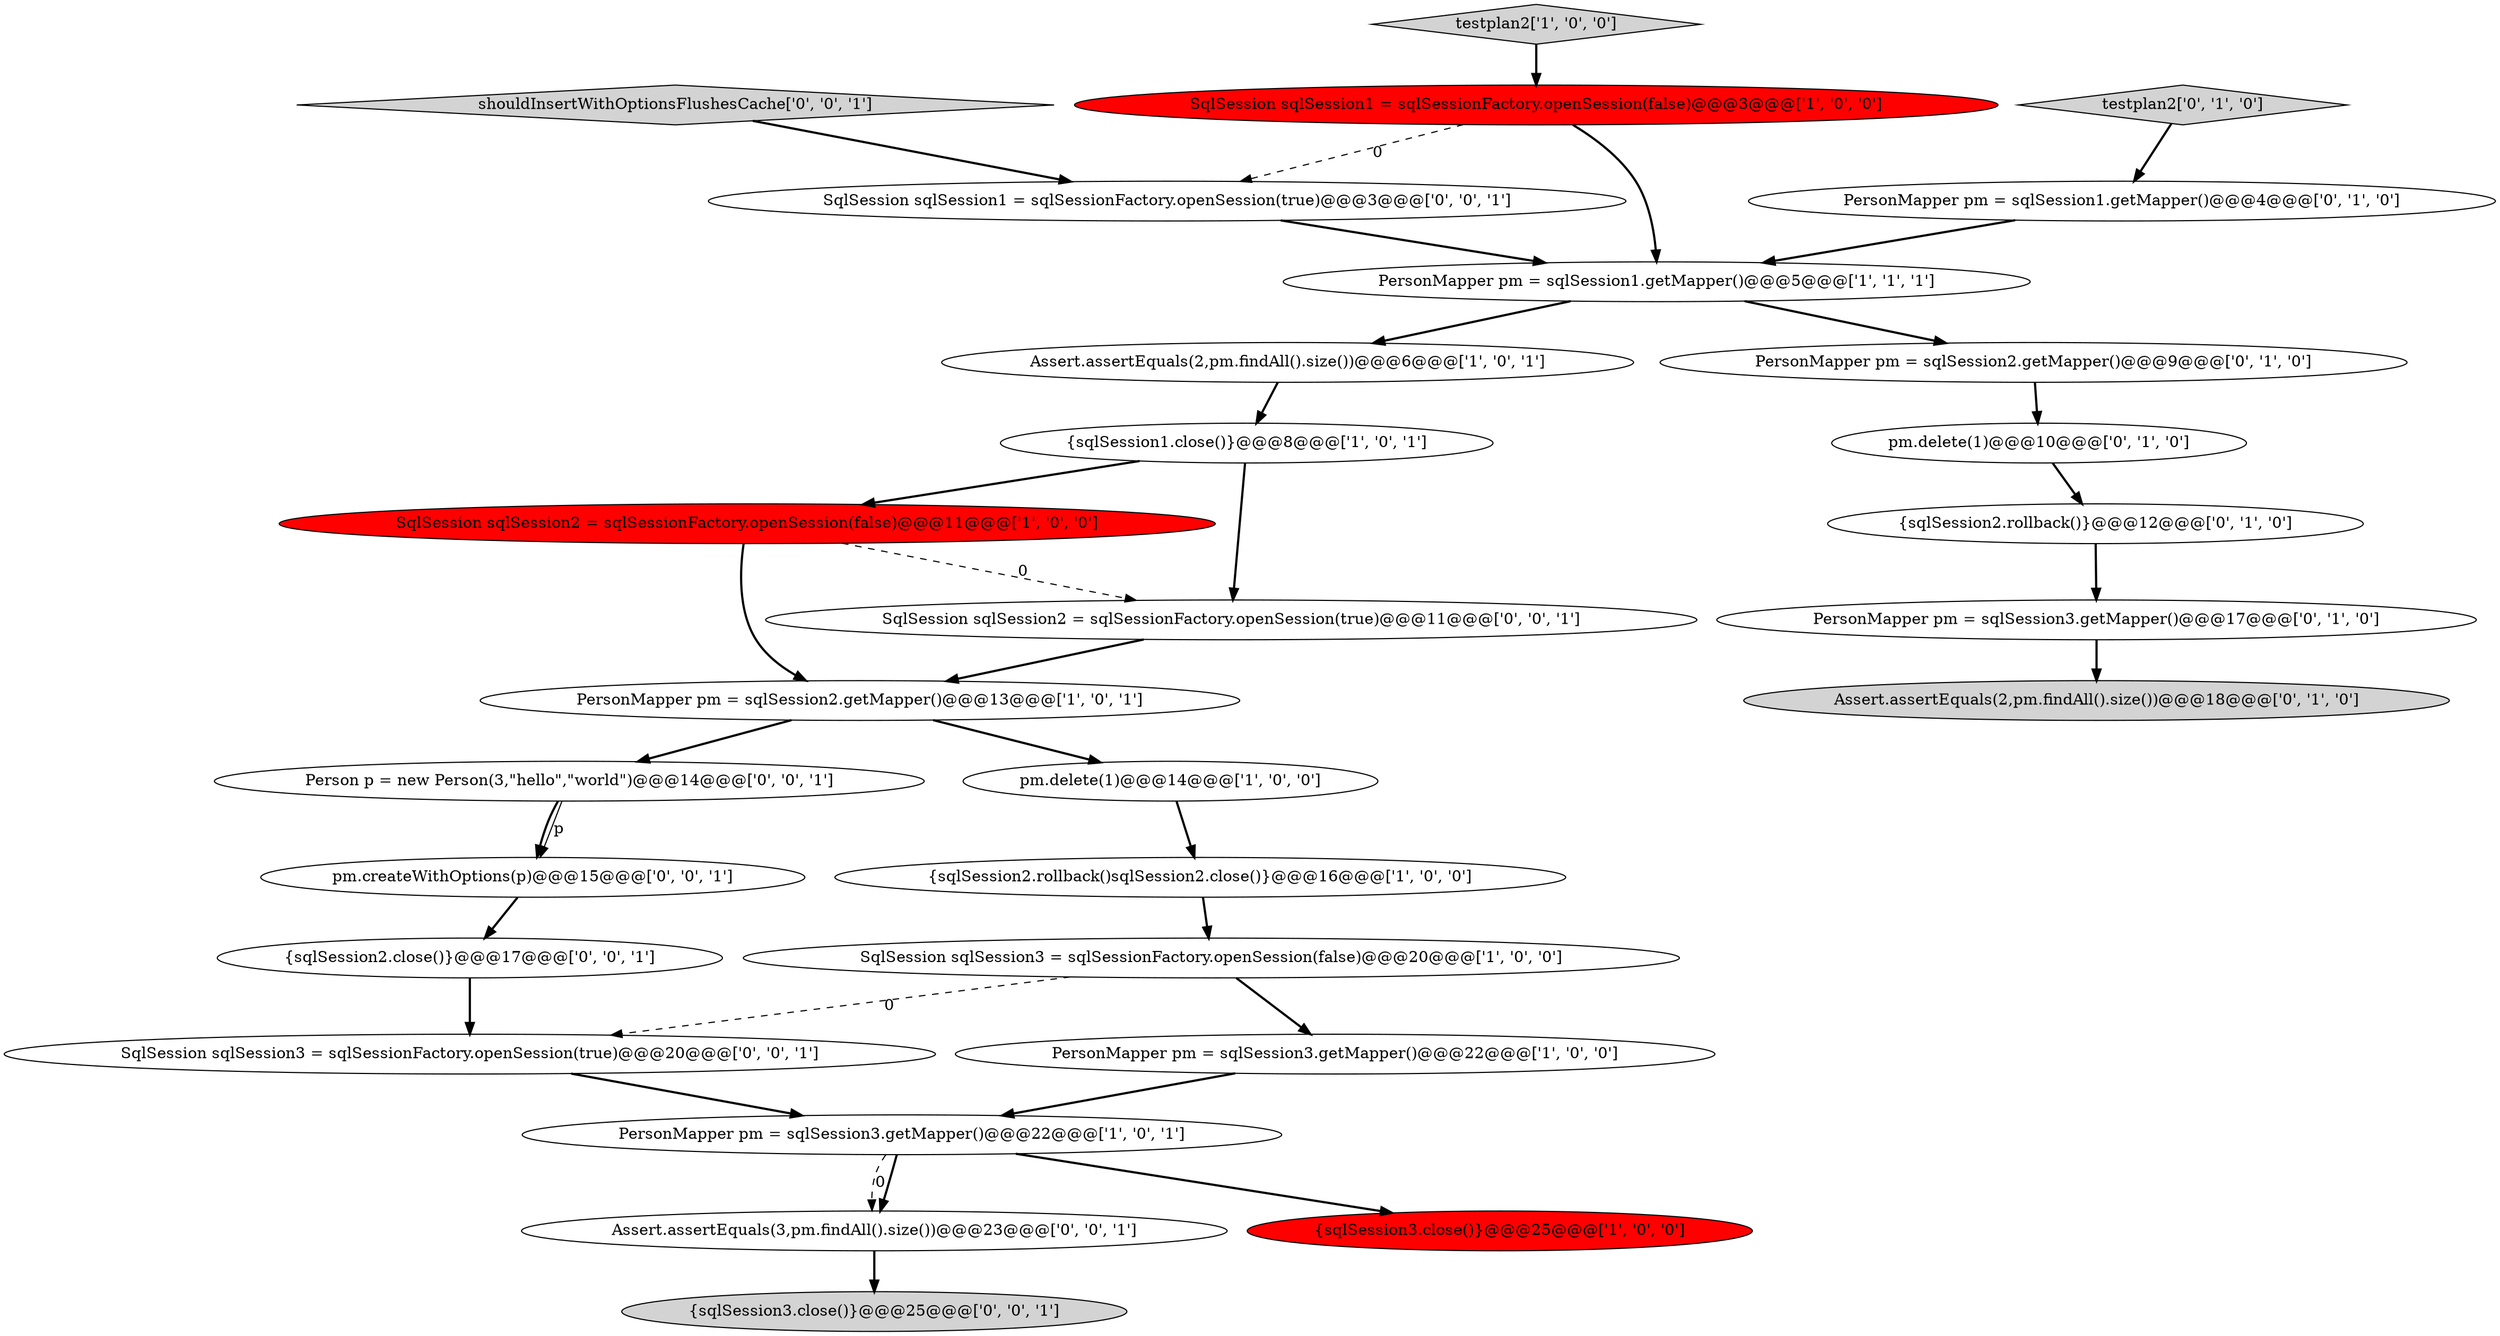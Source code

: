 digraph {
27 [style = filled, label = "Person p = new Person(3,\"hello\",\"world\")@@@14@@@['0', '0', '1']", fillcolor = white, shape = ellipse image = "AAA0AAABBB3BBB"];
10 [style = filled, label = "Assert.assertEquals(2,pm.findAll().size())@@@6@@@['1', '0', '1']", fillcolor = white, shape = ellipse image = "AAA0AAABBB1BBB"];
7 [style = filled, label = "SqlSession sqlSession1 = sqlSessionFactory.openSession(false)@@@3@@@['1', '0', '0']", fillcolor = red, shape = ellipse image = "AAA1AAABBB1BBB"];
15 [style = filled, label = "PersonMapper pm = sqlSession1.getMapper()@@@4@@@['0', '1', '0']", fillcolor = white, shape = ellipse image = "AAA0AAABBB2BBB"];
23 [style = filled, label = "Assert.assertEquals(3,pm.findAll().size())@@@23@@@['0', '0', '1']", fillcolor = white, shape = ellipse image = "AAA0AAABBB3BBB"];
1 [style = filled, label = "{sqlSession2.rollback()sqlSession2.close()}@@@16@@@['1', '0', '0']", fillcolor = white, shape = ellipse image = "AAA0AAABBB1BBB"];
26 [style = filled, label = "pm.createWithOptions(p)@@@15@@@['0', '0', '1']", fillcolor = white, shape = ellipse image = "AAA0AAABBB3BBB"];
2 [style = filled, label = "PersonMapper pm = sqlSession3.getMapper()@@@22@@@['1', '0', '1']", fillcolor = white, shape = ellipse image = "AAA0AAABBB1BBB"];
16 [style = filled, label = "PersonMapper pm = sqlSession3.getMapper()@@@17@@@['0', '1', '0']", fillcolor = white, shape = ellipse image = "AAA0AAABBB2BBB"];
28 [style = filled, label = "{sqlSession3.close()}@@@25@@@['0', '0', '1']", fillcolor = lightgray, shape = ellipse image = "AAA0AAABBB3BBB"];
14 [style = filled, label = "testplan2['0', '1', '0']", fillcolor = lightgray, shape = diamond image = "AAA0AAABBB2BBB"];
20 [style = filled, label = "{sqlSession2.close()}@@@17@@@['0', '0', '1']", fillcolor = white, shape = ellipse image = "AAA0AAABBB3BBB"];
18 [style = filled, label = "{sqlSession2.rollback()}@@@12@@@['0', '1', '0']", fillcolor = white, shape = ellipse image = "AAA0AAABBB2BBB"];
12 [style = filled, label = "PersonMapper pm = sqlSession3.getMapper()@@@22@@@['1', '0', '0']", fillcolor = white, shape = ellipse image = "AAA0AAABBB1BBB"];
4 [style = filled, label = "PersonMapper pm = sqlSession2.getMapper()@@@13@@@['1', '0', '1']", fillcolor = white, shape = ellipse image = "AAA0AAABBB1BBB"];
24 [style = filled, label = "shouldInsertWithOptionsFlushesCache['0', '0', '1']", fillcolor = lightgray, shape = diamond image = "AAA0AAABBB3BBB"];
21 [style = filled, label = "SqlSession sqlSession1 = sqlSessionFactory.openSession(true)@@@3@@@['0', '0', '1']", fillcolor = white, shape = ellipse image = "AAA0AAABBB3BBB"];
6 [style = filled, label = "pm.delete(1)@@@14@@@['1', '0', '0']", fillcolor = white, shape = ellipse image = "AAA0AAABBB1BBB"];
19 [style = filled, label = "pm.delete(1)@@@10@@@['0', '1', '0']", fillcolor = white, shape = ellipse image = "AAA0AAABBB2BBB"];
5 [style = filled, label = "PersonMapper pm = sqlSession1.getMapper()@@@5@@@['1', '1', '1']", fillcolor = white, shape = ellipse image = "AAA0AAABBB1BBB"];
11 [style = filled, label = "{sqlSession1.close()}@@@8@@@['1', '0', '1']", fillcolor = white, shape = ellipse image = "AAA0AAABBB1BBB"];
13 [style = filled, label = "Assert.assertEquals(2,pm.findAll().size())@@@18@@@['0', '1', '0']", fillcolor = lightgray, shape = ellipse image = "AAA0AAABBB2BBB"];
8 [style = filled, label = "SqlSession sqlSession2 = sqlSessionFactory.openSession(false)@@@11@@@['1', '0', '0']", fillcolor = red, shape = ellipse image = "AAA1AAABBB1BBB"];
9 [style = filled, label = "SqlSession sqlSession3 = sqlSessionFactory.openSession(false)@@@20@@@['1', '0', '0']", fillcolor = white, shape = ellipse image = "AAA0AAABBB1BBB"];
3 [style = filled, label = "{sqlSession3.close()}@@@25@@@['1', '0', '0']", fillcolor = red, shape = ellipse image = "AAA1AAABBB1BBB"];
22 [style = filled, label = "SqlSession sqlSession3 = sqlSessionFactory.openSession(true)@@@20@@@['0', '0', '1']", fillcolor = white, shape = ellipse image = "AAA0AAABBB3BBB"];
25 [style = filled, label = "SqlSession sqlSession2 = sqlSessionFactory.openSession(true)@@@11@@@['0', '0', '1']", fillcolor = white, shape = ellipse image = "AAA0AAABBB3BBB"];
0 [style = filled, label = "testplan2['1', '0', '0']", fillcolor = lightgray, shape = diamond image = "AAA0AAABBB1BBB"];
17 [style = filled, label = "PersonMapper pm = sqlSession2.getMapper()@@@9@@@['0', '1', '0']", fillcolor = white, shape = ellipse image = "AAA0AAABBB2BBB"];
2->23 [style = dashed, label="0"];
5->10 [style = bold, label=""];
16->13 [style = bold, label=""];
19->18 [style = bold, label=""];
7->21 [style = dashed, label="0"];
22->2 [style = bold, label=""];
4->6 [style = bold, label=""];
2->3 [style = bold, label=""];
25->4 [style = bold, label=""];
9->22 [style = dashed, label="0"];
5->17 [style = bold, label=""];
17->19 [style = bold, label=""];
15->5 [style = bold, label=""];
1->9 [style = bold, label=""];
20->22 [style = bold, label=""];
0->7 [style = bold, label=""];
23->28 [style = bold, label=""];
2->23 [style = bold, label=""];
21->5 [style = bold, label=""];
6->1 [style = bold, label=""];
12->2 [style = bold, label=""];
7->5 [style = bold, label=""];
27->26 [style = bold, label=""];
24->21 [style = bold, label=""];
4->27 [style = bold, label=""];
11->8 [style = bold, label=""];
8->25 [style = dashed, label="0"];
14->15 [style = bold, label=""];
9->12 [style = bold, label=""];
8->4 [style = bold, label=""];
27->26 [style = solid, label="p"];
26->20 [style = bold, label=""];
11->25 [style = bold, label=""];
10->11 [style = bold, label=""];
18->16 [style = bold, label=""];
}
